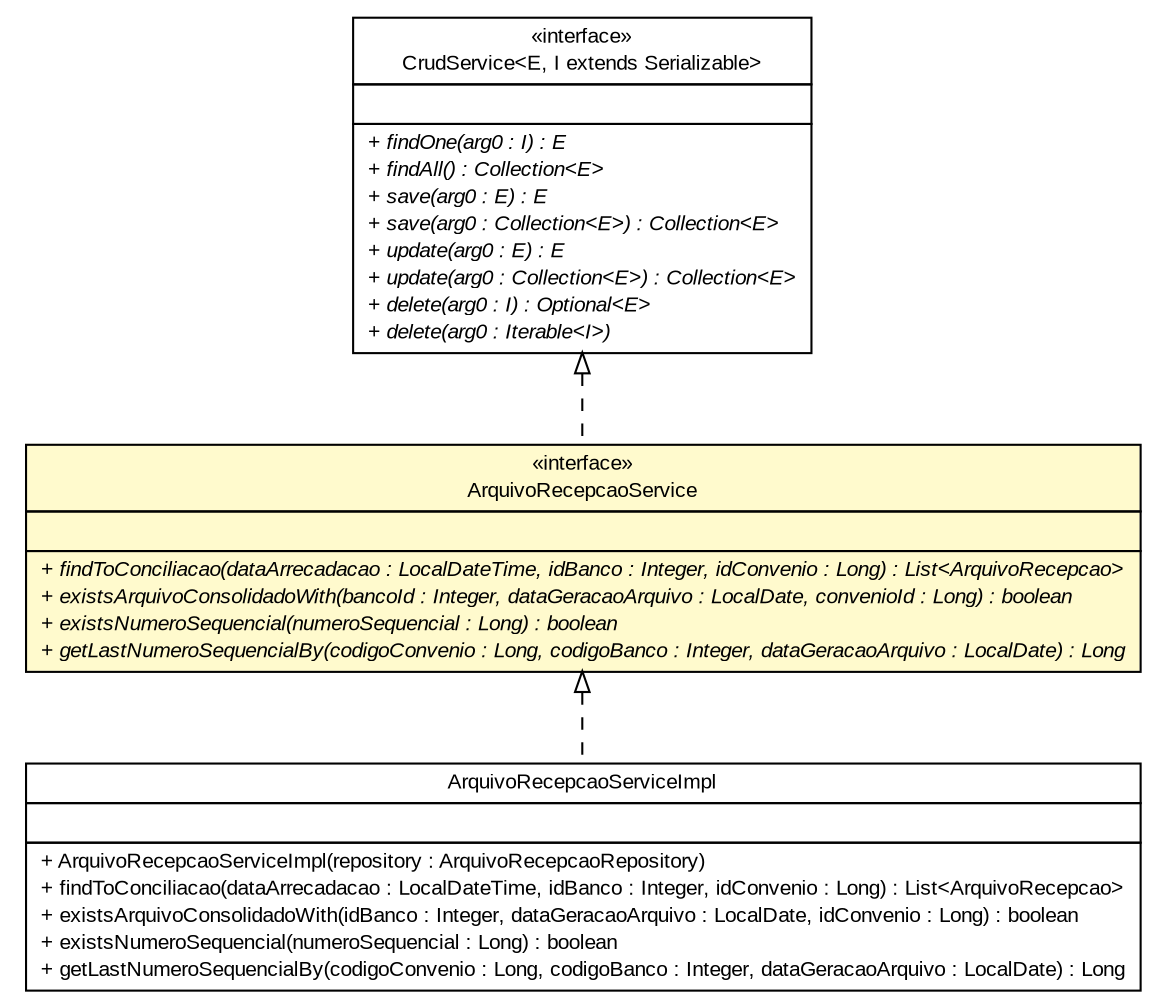 #!/usr/local/bin/dot
#
# Class diagram 
# Generated by UMLGraph version R5_6 (http://www.umlgraph.org/)
#

digraph G {
	edge [fontname="arial",fontsize=10,labelfontname="arial",labelfontsize=10];
	node [fontname="arial",fontsize=10,shape=plaintext];
	nodesep=0.25;
	ranksep=0.5;
	// br.gov.to.sefaz.arr.processamento.service.ArquivoRecepcaoService
	c24334 [label=<<table title="br.gov.to.sefaz.arr.processamento.service.ArquivoRecepcaoService" border="0" cellborder="1" cellspacing="0" cellpadding="2" port="p" bgcolor="lemonChiffon" href="./ArquivoRecepcaoService.html">
		<tr><td><table border="0" cellspacing="0" cellpadding="1">
<tr><td align="center" balign="center"> &#171;interface&#187; </td></tr>
<tr><td align="center" balign="center"> ArquivoRecepcaoService </td></tr>
		</table></td></tr>
		<tr><td><table border="0" cellspacing="0" cellpadding="1">
<tr><td align="left" balign="left">  </td></tr>
		</table></td></tr>
		<tr><td><table border="0" cellspacing="0" cellpadding="1">
<tr><td align="left" balign="left"><font face="arial italic" point-size="10.0"> + findToConciliacao(dataArrecadacao : LocalDateTime, idBanco : Integer, idConvenio : Long) : List&lt;ArquivoRecepcao&gt; </font></td></tr>
<tr><td align="left" balign="left"><font face="arial italic" point-size="10.0"> + existsArquivoConsolidadoWith(bancoId : Integer, dataGeracaoArquivo : LocalDate, convenioId : Long) : boolean </font></td></tr>
<tr><td align="left" balign="left"><font face="arial italic" point-size="10.0"> + existsNumeroSequencial(numeroSequencial : Long) : boolean </font></td></tr>
<tr><td align="left" balign="left"><font face="arial italic" point-size="10.0"> + getLastNumeroSequencialBy(codigoConvenio : Long, codigoBanco : Integer, dataGeracaoArquivo : LocalDate) : Long </font></td></tr>
		</table></td></tr>
		</table>>, URL="./ArquivoRecepcaoService.html", fontname="arial", fontcolor="black", fontsize=10.0];
	// br.gov.to.sefaz.arr.processamento.service.impl.ArquivoRecepcaoServiceImpl
	c24346 [label=<<table title="br.gov.to.sefaz.arr.processamento.service.impl.ArquivoRecepcaoServiceImpl" border="0" cellborder="1" cellspacing="0" cellpadding="2" port="p" href="./impl/ArquivoRecepcaoServiceImpl.html">
		<tr><td><table border="0" cellspacing="0" cellpadding="1">
<tr><td align="center" balign="center"> ArquivoRecepcaoServiceImpl </td></tr>
		</table></td></tr>
		<tr><td><table border="0" cellspacing="0" cellpadding="1">
<tr><td align="left" balign="left">  </td></tr>
		</table></td></tr>
		<tr><td><table border="0" cellspacing="0" cellpadding="1">
<tr><td align="left" balign="left"> + ArquivoRecepcaoServiceImpl(repository : ArquivoRecepcaoRepository) </td></tr>
<tr><td align="left" balign="left"> + findToConciliacao(dataArrecadacao : LocalDateTime, idBanco : Integer, idConvenio : Long) : List&lt;ArquivoRecepcao&gt; </td></tr>
<tr><td align="left" balign="left"> + existsArquivoConsolidadoWith(idBanco : Integer, dataGeracaoArquivo : LocalDate, idConvenio : Long) : boolean </td></tr>
<tr><td align="left" balign="left"> + existsNumeroSequencial(numeroSequencial : Long) : boolean </td></tr>
<tr><td align="left" balign="left"> + getLastNumeroSequencialBy(codigoConvenio : Long, codigoBanco : Integer, dataGeracaoArquivo : LocalDate) : Long </td></tr>
		</table></td></tr>
		</table>>, URL="./impl/ArquivoRecepcaoServiceImpl.html", fontname="arial", fontcolor="black", fontsize=10.0];
	//br.gov.to.sefaz.arr.processamento.service.ArquivoRecepcaoService implements br.gov.to.sefaz.business.service.CrudService<E, I extends java.io.Serializable>
	c24388:p -> c24334:p [dir=back,arrowtail=empty,style=dashed];
	//br.gov.to.sefaz.arr.processamento.service.impl.ArquivoRecepcaoServiceImpl implements br.gov.to.sefaz.arr.processamento.service.ArquivoRecepcaoService
	c24334:p -> c24346:p [dir=back,arrowtail=empty,style=dashed];
	// br.gov.to.sefaz.business.service.CrudService<E, I extends java.io.Serializable>
	c24388 [label=<<table title="br.gov.to.sefaz.business.service.CrudService" border="0" cellborder="1" cellspacing="0" cellpadding="2" port="p" href="http://java.sun.com/j2se/1.4.2/docs/api/br/gov/to/sefaz/business/service/CrudService.html">
		<tr><td><table border="0" cellspacing="0" cellpadding="1">
<tr><td align="center" balign="center"> &#171;interface&#187; </td></tr>
<tr><td align="center" balign="center"> CrudService&lt;E, I extends Serializable&gt; </td></tr>
		</table></td></tr>
		<tr><td><table border="0" cellspacing="0" cellpadding="1">
<tr><td align="left" balign="left">  </td></tr>
		</table></td></tr>
		<tr><td><table border="0" cellspacing="0" cellpadding="1">
<tr><td align="left" balign="left"><font face="arial italic" point-size="10.0"> + findOne(arg0 : I) : E </font></td></tr>
<tr><td align="left" balign="left"><font face="arial italic" point-size="10.0"> + findAll() : Collection&lt;E&gt; </font></td></tr>
<tr><td align="left" balign="left"><font face="arial italic" point-size="10.0"> + save(arg0 : E) : E </font></td></tr>
<tr><td align="left" balign="left"><font face="arial italic" point-size="10.0"> + save(arg0 : Collection&lt;E&gt;) : Collection&lt;E&gt; </font></td></tr>
<tr><td align="left" balign="left"><font face="arial italic" point-size="10.0"> + update(arg0 : E) : E </font></td></tr>
<tr><td align="left" balign="left"><font face="arial italic" point-size="10.0"> + update(arg0 : Collection&lt;E&gt;) : Collection&lt;E&gt; </font></td></tr>
<tr><td align="left" balign="left"><font face="arial italic" point-size="10.0"> + delete(arg0 : I) : Optional&lt;E&gt; </font></td></tr>
<tr><td align="left" balign="left"><font face="arial italic" point-size="10.0"> + delete(arg0 : Iterable&lt;I&gt;) </font></td></tr>
		</table></td></tr>
		</table>>, URL="http://java.sun.com/j2se/1.4.2/docs/api/br/gov/to/sefaz/business/service/CrudService.html", fontname="arial", fontcolor="black", fontsize=10.0];
}

